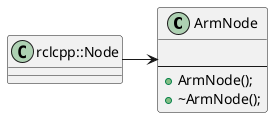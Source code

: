 @startuml
skinparam backgroundColor transparent

class ArmNode
{

--
{method} +ArmNode();
{method} +~ArmNode();
}

class rclcpp::Node{}
rclcpp::Node->ArmNode

@enduml
